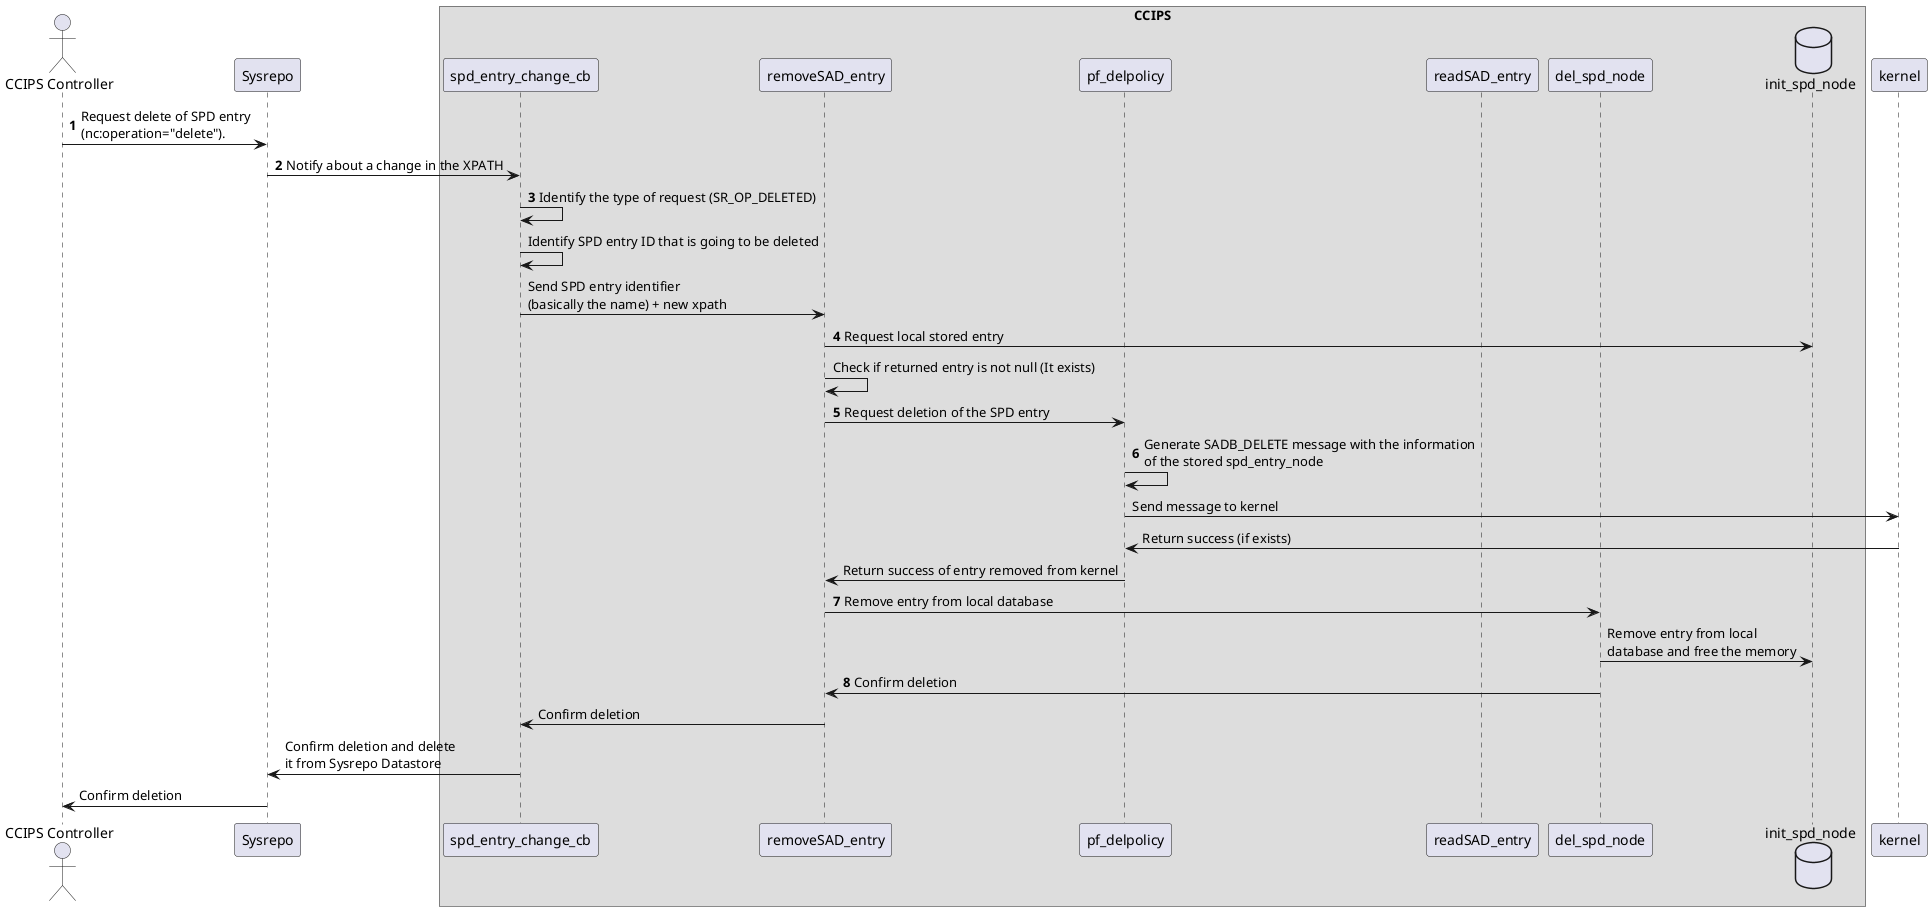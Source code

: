 
@startuml
Actor C as "CCIPS Controller"
participant S as "Sysrepo"
box CCIPS
participant sac as "spd_entry_change_cb"
participant sacl as "removeSAD_entry"
participant pfa as "pf_delpolicy"
participant rsa as "readSAD_entry"
participant sal as "del_spd_node"
database l as "init_spd_node"
end box
participant K as "kernel"
autonumber
C -> S: Request delete of SPD entry\n(nc:operation="delete").
S -> sac: Notify about a change in the XPATH
sac -> sac: Identify the type of request (SR_OP_DELETED)
autonumber stop
sac -> sac: Identify SPD entry ID that is going to be deleted
sac -> sacl: Send SPD entry identifier\n(basically the name) + new xpath
autonumber resume
sacl -> l: Request local stored entry
autonumber stop
sacl -> sacl: Check if returned entry is not null (It exists)
autonumber resume
sacl -> pfa: Request deletion of the SPD entry
pfa -> pfa: Generate SADB_DELETE message with the information\nof the stored spd_entry_node
autonumber stop
pfa -> K: Send message to kernel
K -> pfa : Return success (if exists)
pfa -> sacl: Return success of entry removed from kernel
autonumber resume
sacl -> sal: Remove entry from local database
autonumber stop
sal -> l: Remove entry from local\ndatabase and free the memory
autonumber resume
sal -> sacl: Confirm deletion
autonumber stop
sacl -> sac: Confirm deletion
sac -> S: Confirm deletion and delete\nit from Sysrepo Datastore
S -> C: Confirm deletion
@enduml
